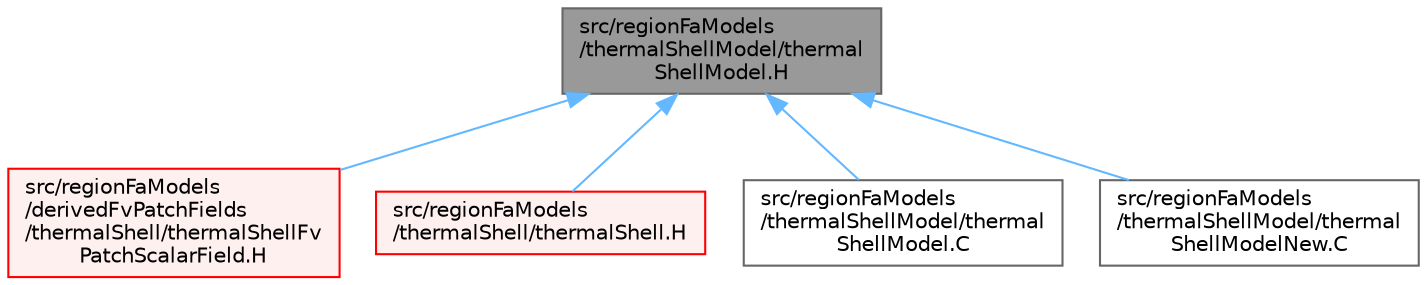 digraph "src/regionFaModels/thermalShellModel/thermalShellModel.H"
{
 // LATEX_PDF_SIZE
  bgcolor="transparent";
  edge [fontname=Helvetica,fontsize=10,labelfontname=Helvetica,labelfontsize=10];
  node [fontname=Helvetica,fontsize=10,shape=box,height=0.2,width=0.4];
  Node1 [id="Node000001",label="src/regionFaModels\l/thermalShellModel/thermal\lShellModel.H",height=0.2,width=0.4,color="gray40", fillcolor="grey60", style="filled", fontcolor="black",tooltip=" "];
  Node1 -> Node2 [id="edge1_Node000001_Node000002",dir="back",color="steelblue1",style="solid",tooltip=" "];
  Node2 [id="Node000002",label="src/regionFaModels\l/derivedFvPatchFields\l/thermalShell/thermalShellFv\lPatchScalarField.H",height=0.2,width=0.4,color="red", fillcolor="#FFF0F0", style="filled",URL="$thermalShellFvPatchScalarField_8H.html",tooltip=" "];
  Node1 -> Node4 [id="edge2_Node000001_Node000004",dir="back",color="steelblue1",style="solid",tooltip=" "];
  Node4 [id="Node000004",label="src/regionFaModels\l/thermalShell/thermalShell.H",height=0.2,width=0.4,color="red", fillcolor="#FFF0F0", style="filled",URL="$thermalShell_8H.html",tooltip=" "];
  Node1 -> Node6 [id="edge3_Node000001_Node000006",dir="back",color="steelblue1",style="solid",tooltip=" "];
  Node6 [id="Node000006",label="src/regionFaModels\l/thermalShellModel/thermal\lShellModel.C",height=0.2,width=0.4,color="grey40", fillcolor="white", style="filled",URL="$thermalShellModel_8C.html",tooltip=" "];
  Node1 -> Node7 [id="edge4_Node000001_Node000007",dir="back",color="steelblue1",style="solid",tooltip=" "];
  Node7 [id="Node000007",label="src/regionFaModels\l/thermalShellModel/thermal\lShellModelNew.C",height=0.2,width=0.4,color="grey40", fillcolor="white", style="filled",URL="$thermalShellModelNew_8C.html",tooltip=" "];
}
